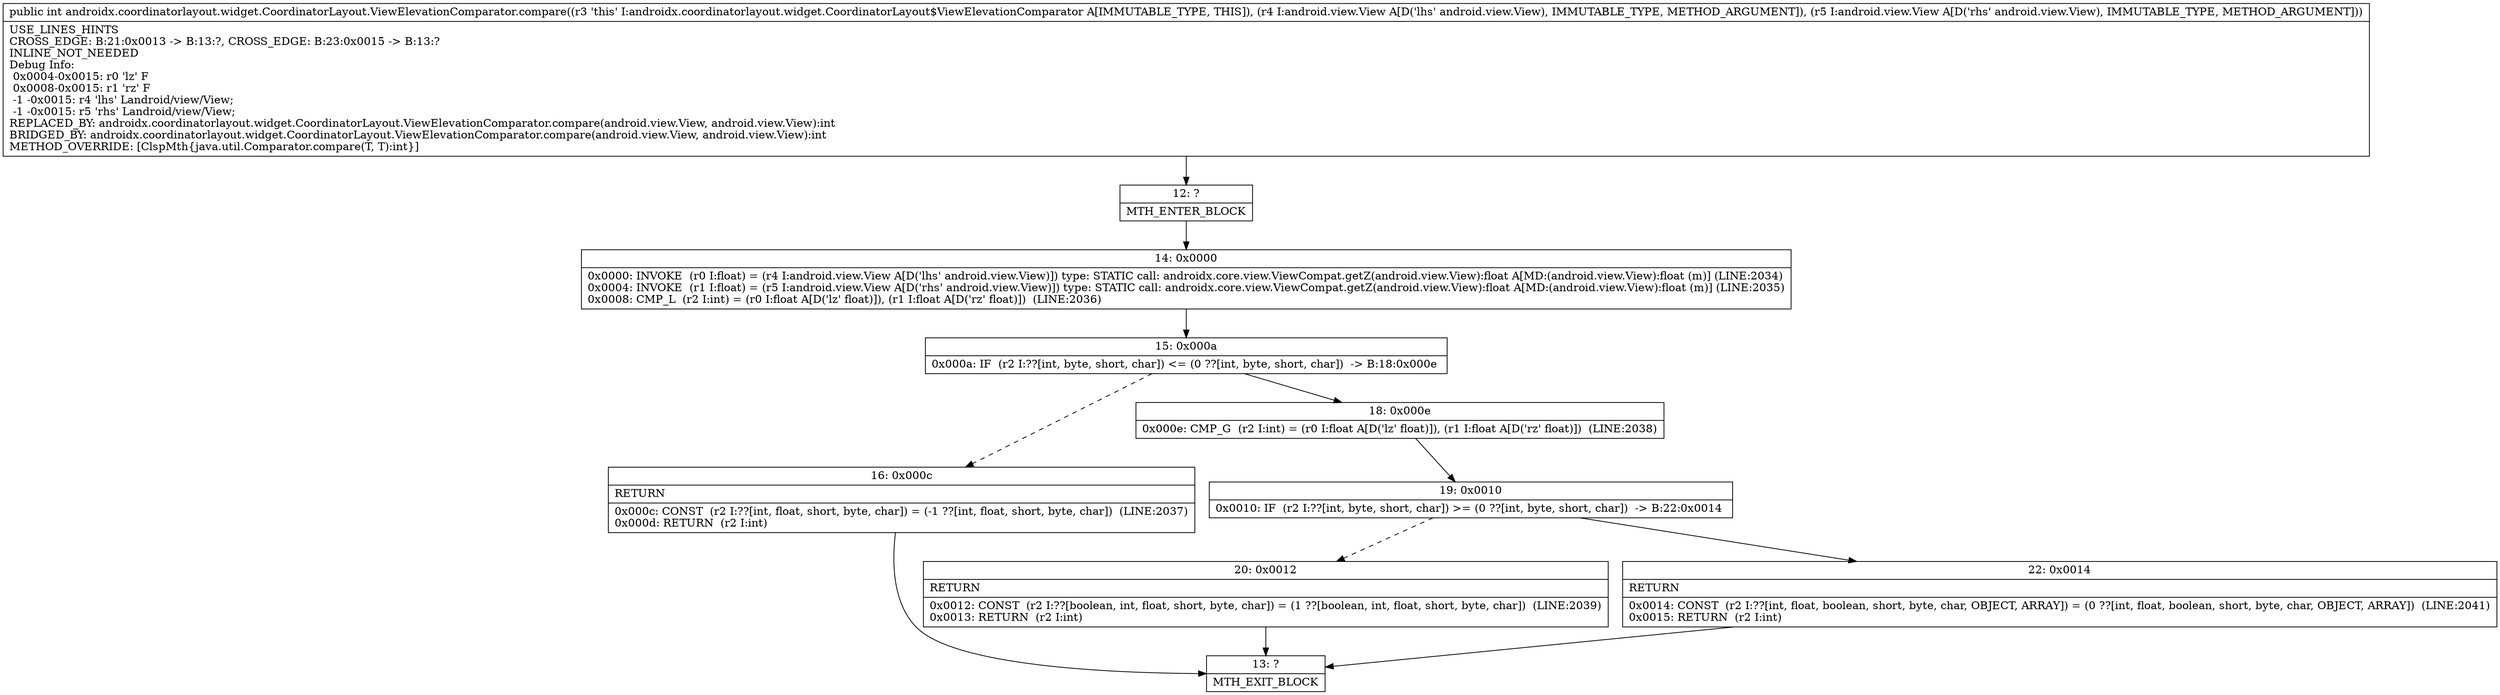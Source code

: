 digraph "CFG forandroidx.coordinatorlayout.widget.CoordinatorLayout.ViewElevationComparator.compare(Landroid\/view\/View;Landroid\/view\/View;)I" {
Node_12 [shape=record,label="{12\:\ ?|MTH_ENTER_BLOCK\l}"];
Node_14 [shape=record,label="{14\:\ 0x0000|0x0000: INVOKE  (r0 I:float) = (r4 I:android.view.View A[D('lhs' android.view.View)]) type: STATIC call: androidx.core.view.ViewCompat.getZ(android.view.View):float A[MD:(android.view.View):float (m)] (LINE:2034)\l0x0004: INVOKE  (r1 I:float) = (r5 I:android.view.View A[D('rhs' android.view.View)]) type: STATIC call: androidx.core.view.ViewCompat.getZ(android.view.View):float A[MD:(android.view.View):float (m)] (LINE:2035)\l0x0008: CMP_L  (r2 I:int) = (r0 I:float A[D('lz' float)]), (r1 I:float A[D('rz' float)])  (LINE:2036)\l}"];
Node_15 [shape=record,label="{15\:\ 0x000a|0x000a: IF  (r2 I:??[int, byte, short, char]) \<= (0 ??[int, byte, short, char])  \-\> B:18:0x000e \l}"];
Node_16 [shape=record,label="{16\:\ 0x000c|RETURN\l|0x000c: CONST  (r2 I:??[int, float, short, byte, char]) = (\-1 ??[int, float, short, byte, char])  (LINE:2037)\l0x000d: RETURN  (r2 I:int) \l}"];
Node_13 [shape=record,label="{13\:\ ?|MTH_EXIT_BLOCK\l}"];
Node_18 [shape=record,label="{18\:\ 0x000e|0x000e: CMP_G  (r2 I:int) = (r0 I:float A[D('lz' float)]), (r1 I:float A[D('rz' float)])  (LINE:2038)\l}"];
Node_19 [shape=record,label="{19\:\ 0x0010|0x0010: IF  (r2 I:??[int, byte, short, char]) \>= (0 ??[int, byte, short, char])  \-\> B:22:0x0014 \l}"];
Node_20 [shape=record,label="{20\:\ 0x0012|RETURN\l|0x0012: CONST  (r2 I:??[boolean, int, float, short, byte, char]) = (1 ??[boolean, int, float, short, byte, char])  (LINE:2039)\l0x0013: RETURN  (r2 I:int) \l}"];
Node_22 [shape=record,label="{22\:\ 0x0014|RETURN\l|0x0014: CONST  (r2 I:??[int, float, boolean, short, byte, char, OBJECT, ARRAY]) = (0 ??[int, float, boolean, short, byte, char, OBJECT, ARRAY])  (LINE:2041)\l0x0015: RETURN  (r2 I:int) \l}"];
MethodNode[shape=record,label="{public int androidx.coordinatorlayout.widget.CoordinatorLayout.ViewElevationComparator.compare((r3 'this' I:androidx.coordinatorlayout.widget.CoordinatorLayout$ViewElevationComparator A[IMMUTABLE_TYPE, THIS]), (r4 I:android.view.View A[D('lhs' android.view.View), IMMUTABLE_TYPE, METHOD_ARGUMENT]), (r5 I:android.view.View A[D('rhs' android.view.View), IMMUTABLE_TYPE, METHOD_ARGUMENT]))  | USE_LINES_HINTS\lCROSS_EDGE: B:21:0x0013 \-\> B:13:?, CROSS_EDGE: B:23:0x0015 \-\> B:13:?\lINLINE_NOT_NEEDED\lDebug Info:\l  0x0004\-0x0015: r0 'lz' F\l  0x0008\-0x0015: r1 'rz' F\l  \-1 \-0x0015: r4 'lhs' Landroid\/view\/View;\l  \-1 \-0x0015: r5 'rhs' Landroid\/view\/View;\lREPLACED_BY: androidx.coordinatorlayout.widget.CoordinatorLayout.ViewElevationComparator.compare(android.view.View, android.view.View):int\lBRIDGED_BY: androidx.coordinatorlayout.widget.CoordinatorLayout.ViewElevationComparator.compare(android.view.View, android.view.View):int\lMETHOD_OVERRIDE: [ClspMth\{java.util.Comparator.compare(T, T):int\}]\l}"];
MethodNode -> Node_12;Node_12 -> Node_14;
Node_14 -> Node_15;
Node_15 -> Node_16[style=dashed];
Node_15 -> Node_18;
Node_16 -> Node_13;
Node_18 -> Node_19;
Node_19 -> Node_20[style=dashed];
Node_19 -> Node_22;
Node_20 -> Node_13;
Node_22 -> Node_13;
}

